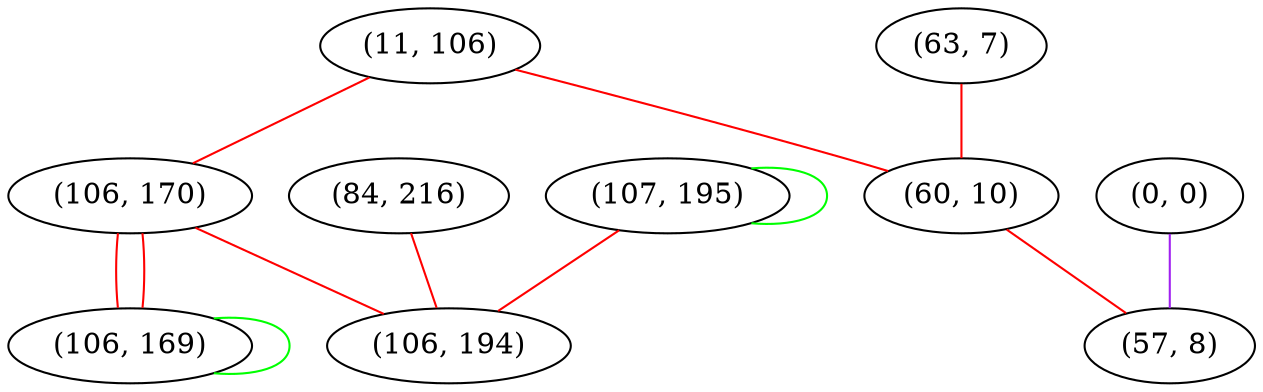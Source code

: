 graph "" {
"(11, 106)";
"(0, 0)";
"(63, 7)";
"(106, 170)";
"(60, 10)";
"(84, 216)";
"(107, 195)";
"(57, 8)";
"(106, 169)";
"(106, 194)";
"(11, 106)" -- "(60, 10)"  [color=red, key=0, weight=1];
"(11, 106)" -- "(106, 170)"  [color=red, key=0, weight=1];
"(0, 0)" -- "(57, 8)"  [color=purple, key=0, weight=4];
"(63, 7)" -- "(60, 10)"  [color=red, key=0, weight=1];
"(106, 170)" -- "(106, 169)"  [color=red, key=0, weight=1];
"(106, 170)" -- "(106, 169)"  [color=red, key=1, weight=1];
"(106, 170)" -- "(106, 194)"  [color=red, key=0, weight=1];
"(60, 10)" -- "(57, 8)"  [color=red, key=0, weight=1];
"(84, 216)" -- "(106, 194)"  [color=red, key=0, weight=1];
"(107, 195)" -- "(107, 195)"  [color=green, key=0, weight=2];
"(107, 195)" -- "(106, 194)"  [color=red, key=0, weight=1];
"(106, 169)" -- "(106, 169)"  [color=green, key=0, weight=2];
}
